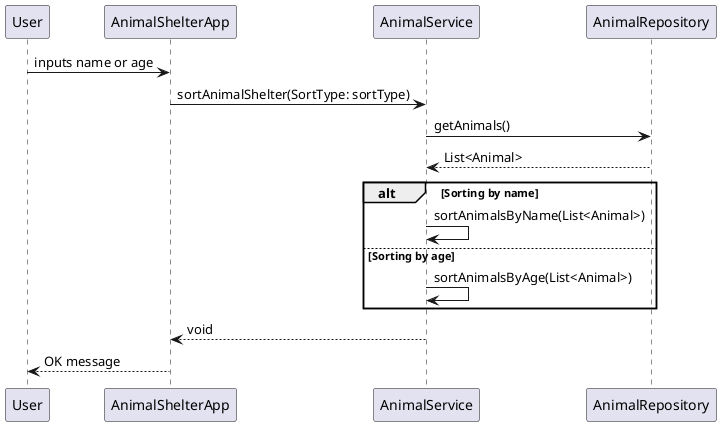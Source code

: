 @startuml

User -> AnimalShelterApp : inputs name or age
AnimalShelterApp -> AnimalService : sortAnimalShelter(SortType: sortType)
AnimalService -> AnimalRepository : getAnimals()
AnimalService <-- AnimalRepository : List<Animal>

alt Sorting by name
AnimalService -> AnimalService : sortAnimalsByName(List<Animal>)

else Sorting by age
AnimalService -> AnimalService : sortAnimalsByAge(List<Animal>)

end

AnimalShelterApp <-- AnimalService : void
User <-- AnimalShelterApp : OK message

@enduml


@startuml

User -> AnimalShelterApp : inputs name or age
AnimalShelterApp -> AnimalService : sortAnimalShelter(SortType: sortType)
AnimalService -> AnimalRepository : getAnimals()
AnimalService <-- AnimalRepository : List<Animal>
AnimalService -> AnimalService : sortAnimalsByName(List<Animal>)
AnimalShelterApp <-- AnimalService : void
User <-- AnimalShelterApp : OK message


@enduml

@startuml
user -> frontend
frontend -> backend_controller
backend_controller -> backend_service
backend_service -> backend_repository
backend_repository -> database
backend_repository <- database
backend_service <- backend_repository
backend_controller <- backend_service
frontend <- backend_controller
user <- frontend
@enduml
@startuml
start
: user Provides getAllTheAnimalsSortedByName Method;
: System retrieves the animals;
: System sorts the animals by name ;
: return list;
end;
@enduml

@startuml
user --> AnimalShelterApp  : Sort Animals by name
AnimalShelterApp --> AnimalService : getAllTheAnimalsSortedByName()
AnimalService --> AnimalRepository : getAnimals()
AnimalService <-- AnimalRepository : List<Animal>

AnimalService --> AnimalService : sortAnimalsByName(List<Animal>)

AnimalShelterApp <-- AnimalService : return Sorted list of animals
user <-- AnimalShelterApp : get sorted list of animals



@endum